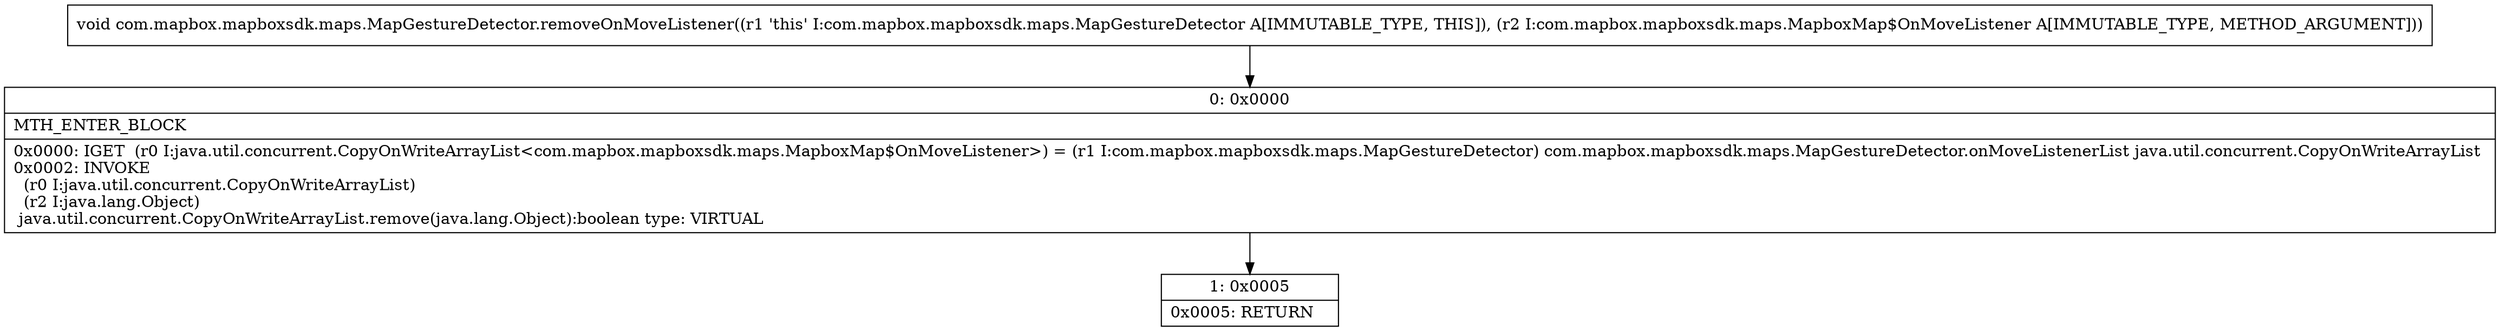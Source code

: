 digraph "CFG forcom.mapbox.mapboxsdk.maps.MapGestureDetector.removeOnMoveListener(Lcom\/mapbox\/mapboxsdk\/maps\/MapboxMap$OnMoveListener;)V" {
Node_0 [shape=record,label="{0\:\ 0x0000|MTH_ENTER_BLOCK\l|0x0000: IGET  (r0 I:java.util.concurrent.CopyOnWriteArrayList\<com.mapbox.mapboxsdk.maps.MapboxMap$OnMoveListener\>) = (r1 I:com.mapbox.mapboxsdk.maps.MapGestureDetector) com.mapbox.mapboxsdk.maps.MapGestureDetector.onMoveListenerList java.util.concurrent.CopyOnWriteArrayList \l0x0002: INVOKE  \l  (r0 I:java.util.concurrent.CopyOnWriteArrayList)\l  (r2 I:java.lang.Object)\l java.util.concurrent.CopyOnWriteArrayList.remove(java.lang.Object):boolean type: VIRTUAL \l}"];
Node_1 [shape=record,label="{1\:\ 0x0005|0x0005: RETURN   \l}"];
MethodNode[shape=record,label="{void com.mapbox.mapboxsdk.maps.MapGestureDetector.removeOnMoveListener((r1 'this' I:com.mapbox.mapboxsdk.maps.MapGestureDetector A[IMMUTABLE_TYPE, THIS]), (r2 I:com.mapbox.mapboxsdk.maps.MapboxMap$OnMoveListener A[IMMUTABLE_TYPE, METHOD_ARGUMENT])) }"];
MethodNode -> Node_0;
Node_0 -> Node_1;
}

